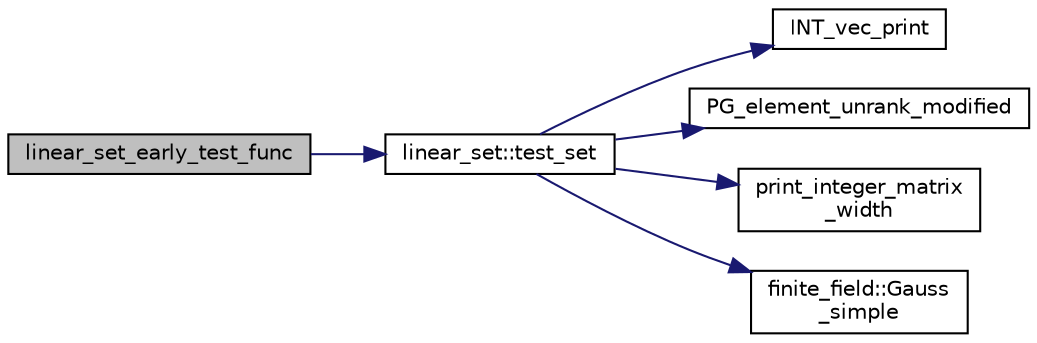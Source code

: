 digraph "linear_set_early_test_func"
{
  edge [fontname="Helvetica",fontsize="10",labelfontname="Helvetica",labelfontsize="10"];
  node [fontname="Helvetica",fontsize="10",shape=record];
  rankdir="LR";
  Node0 [label="linear_set_early_test_func",height=0.2,width=0.4,color="black", fillcolor="grey75", style="filled", fontcolor="black"];
  Node0 -> Node1 [color="midnightblue",fontsize="10",style="solid",fontname="Helvetica"];
  Node1 [label="linear_set::test_set",height=0.2,width=0.4,color="black", fillcolor="white", style="filled",URL="$dd/d86/classlinear__set.html#a97889354edd601521757f8ae6fc1ee36"];
  Node1 -> Node2 [color="midnightblue",fontsize="10",style="solid",fontname="Helvetica"];
  Node2 [label="INT_vec_print",height=0.2,width=0.4,color="black", fillcolor="white", style="filled",URL="$df/dbf/sajeeb_8_c.html#a79a5901af0b47dd0d694109543c027fe"];
  Node1 -> Node3 [color="midnightblue",fontsize="10",style="solid",fontname="Helvetica"];
  Node3 [label="PG_element_unrank_modified",height=0.2,width=0.4,color="black", fillcolor="white", style="filled",URL="$d4/d67/geometry_8h.html#a83ae9b605d496f6a90345303f6efae64"];
  Node1 -> Node4 [color="midnightblue",fontsize="10",style="solid",fontname="Helvetica"];
  Node4 [label="print_integer_matrix\l_width",height=0.2,width=0.4,color="black", fillcolor="white", style="filled",URL="$d5/db4/io__and__os_8h.html#aa78f3e73fc2179251bd15adbcc31573f"];
  Node1 -> Node5 [color="midnightblue",fontsize="10",style="solid",fontname="Helvetica"];
  Node5 [label="finite_field::Gauss\l_simple",height=0.2,width=0.4,color="black", fillcolor="white", style="filled",URL="$df/d5a/classfinite__field.html#aba4950590e24a1ce323f292cf47b3307"];
}
